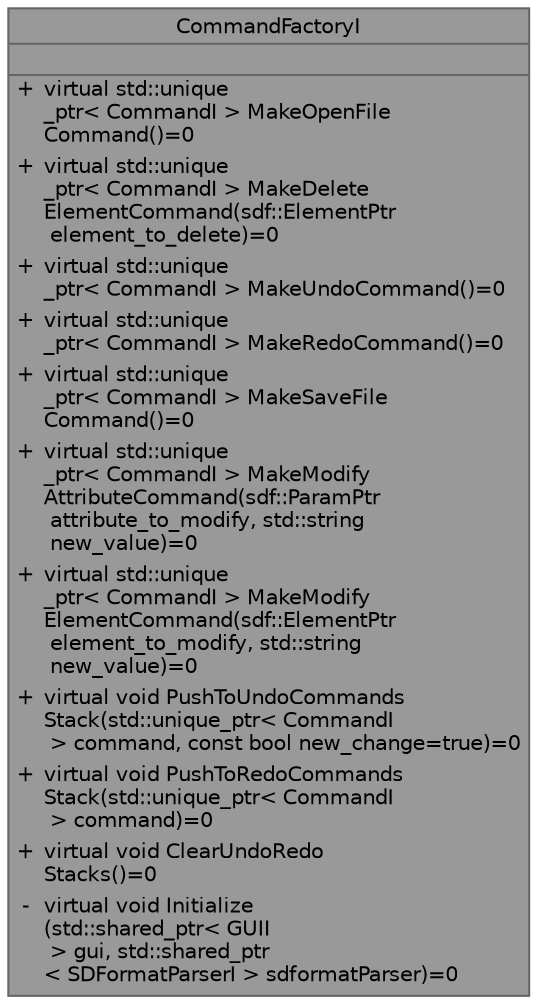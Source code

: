 digraph "CommandFactoryI"
{
 // LATEX_PDF_SIZE
  bgcolor="transparent";
  edge [fontname=Helvetica,fontsize=10,labelfontname=Helvetica,labelfontsize=10];
  node [fontname=Helvetica,fontsize=10,shape=box,height=0.2,width=0.4];
  Node1 [id="Node000001",shape=plain,label=<<TABLE CELLBORDER="0" BORDER="1"><TR><TD COLSPAN="2" CELLPADDING="1" CELLSPACING="0">CommandFactoryI</TD></TR>
<HR/>
<TR><TD COLSPAN="2" CELLPADDING="1" CELLSPACING="0">&nbsp;</TD></TR>
<HR/>
<TR><TD VALIGN="top" CELLPADDING="1" CELLSPACING="0">+</TD><TD VALIGN="top" ALIGN="LEFT" CELLPADDING="1" CELLSPACING="0">virtual std::unique<BR ALIGN="LEFT"/>_ptr&lt; CommandI &gt; MakeOpenFile<BR ALIGN="LEFT"/>Command()=0<BR ALIGN="LEFT"/></TD></TR>
<TR><TD VALIGN="top" CELLPADDING="1" CELLSPACING="0">+</TD><TD VALIGN="top" ALIGN="LEFT" CELLPADDING="1" CELLSPACING="0">virtual std::unique<BR ALIGN="LEFT"/>_ptr&lt; CommandI &gt; MakeDelete<BR ALIGN="LEFT"/>ElementCommand(sdf::ElementPtr<BR ALIGN="LEFT"/> element_to_delete)=0<BR ALIGN="LEFT"/></TD></TR>
<TR><TD VALIGN="top" CELLPADDING="1" CELLSPACING="0">+</TD><TD VALIGN="top" ALIGN="LEFT" CELLPADDING="1" CELLSPACING="0">virtual std::unique<BR ALIGN="LEFT"/>_ptr&lt; CommandI &gt; MakeUndoCommand()=0<BR ALIGN="LEFT"/></TD></TR>
<TR><TD VALIGN="top" CELLPADDING="1" CELLSPACING="0">+</TD><TD VALIGN="top" ALIGN="LEFT" CELLPADDING="1" CELLSPACING="0">virtual std::unique<BR ALIGN="LEFT"/>_ptr&lt; CommandI &gt; MakeRedoCommand()=0<BR ALIGN="LEFT"/></TD></TR>
<TR><TD VALIGN="top" CELLPADDING="1" CELLSPACING="0">+</TD><TD VALIGN="top" ALIGN="LEFT" CELLPADDING="1" CELLSPACING="0">virtual std::unique<BR ALIGN="LEFT"/>_ptr&lt; CommandI &gt; MakeSaveFile<BR ALIGN="LEFT"/>Command()=0<BR ALIGN="LEFT"/></TD></TR>
<TR><TD VALIGN="top" CELLPADDING="1" CELLSPACING="0">+</TD><TD VALIGN="top" ALIGN="LEFT" CELLPADDING="1" CELLSPACING="0">virtual std::unique<BR ALIGN="LEFT"/>_ptr&lt; CommandI &gt; MakeModify<BR ALIGN="LEFT"/>AttributeCommand(sdf::ParamPtr<BR ALIGN="LEFT"/> attribute_to_modify, std::string<BR ALIGN="LEFT"/> new_value)=0<BR ALIGN="LEFT"/></TD></TR>
<TR><TD VALIGN="top" CELLPADDING="1" CELLSPACING="0">+</TD><TD VALIGN="top" ALIGN="LEFT" CELLPADDING="1" CELLSPACING="0">virtual std::unique<BR ALIGN="LEFT"/>_ptr&lt; CommandI &gt; MakeModify<BR ALIGN="LEFT"/>ElementCommand(sdf::ElementPtr<BR ALIGN="LEFT"/> element_to_modify, std::string<BR ALIGN="LEFT"/> new_value)=0<BR ALIGN="LEFT"/></TD></TR>
<TR><TD VALIGN="top" CELLPADDING="1" CELLSPACING="0">+</TD><TD VALIGN="top" ALIGN="LEFT" CELLPADDING="1" CELLSPACING="0">virtual void PushToUndoCommands<BR ALIGN="LEFT"/>Stack(std::unique_ptr&lt; CommandI<BR ALIGN="LEFT"/> &gt; command, const bool new_change=true)=0<BR ALIGN="LEFT"/></TD></TR>
<TR><TD VALIGN="top" CELLPADDING="1" CELLSPACING="0">+</TD><TD VALIGN="top" ALIGN="LEFT" CELLPADDING="1" CELLSPACING="0">virtual void PushToRedoCommands<BR ALIGN="LEFT"/>Stack(std::unique_ptr&lt; CommandI<BR ALIGN="LEFT"/> &gt; command)=0<BR ALIGN="LEFT"/></TD></TR>
<TR><TD VALIGN="top" CELLPADDING="1" CELLSPACING="0">+</TD><TD VALIGN="top" ALIGN="LEFT" CELLPADDING="1" CELLSPACING="0">virtual void ClearUndoRedo<BR ALIGN="LEFT"/>Stacks()=0<BR ALIGN="LEFT"/></TD></TR>
<TR><TD VALIGN="top" CELLPADDING="1" CELLSPACING="0">-</TD><TD VALIGN="top" ALIGN="LEFT" CELLPADDING="1" CELLSPACING="0">virtual void Initialize<BR ALIGN="LEFT"/>(std::shared_ptr&lt; GUII<BR ALIGN="LEFT"/> &gt; gui, std::shared_ptr<BR ALIGN="LEFT"/>&lt; SDFormatParserI &gt; sdformatParser)=0<BR ALIGN="LEFT"/></TD></TR>
</TABLE>>
,height=0.2,width=0.4,color="gray40", fillcolor="grey60", style="filled", fontcolor="black",tooltip="Interface for the SDFormat Editor's Command Factory."];
}
